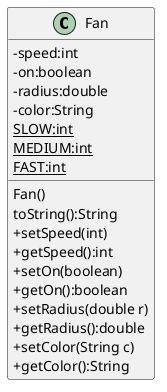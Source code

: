 @startuml fan
skinparam ClassAttributeIconSize 0
class Fan {
  -speed:int
  -on:boolean
  -radius:double
  -color:String
  {static}SLOW:int
  {static}MEDIUM:int
  {static}FAST:int
  Fan()
  toString():String
  +setSpeed(int)
  +getSpeed():int
  +setOn(boolean)
  +getOn():boolean
  +setRadius(double r)
  +getRadius():double
  +setColor(String c)
  +getColor():String
}
@enduml